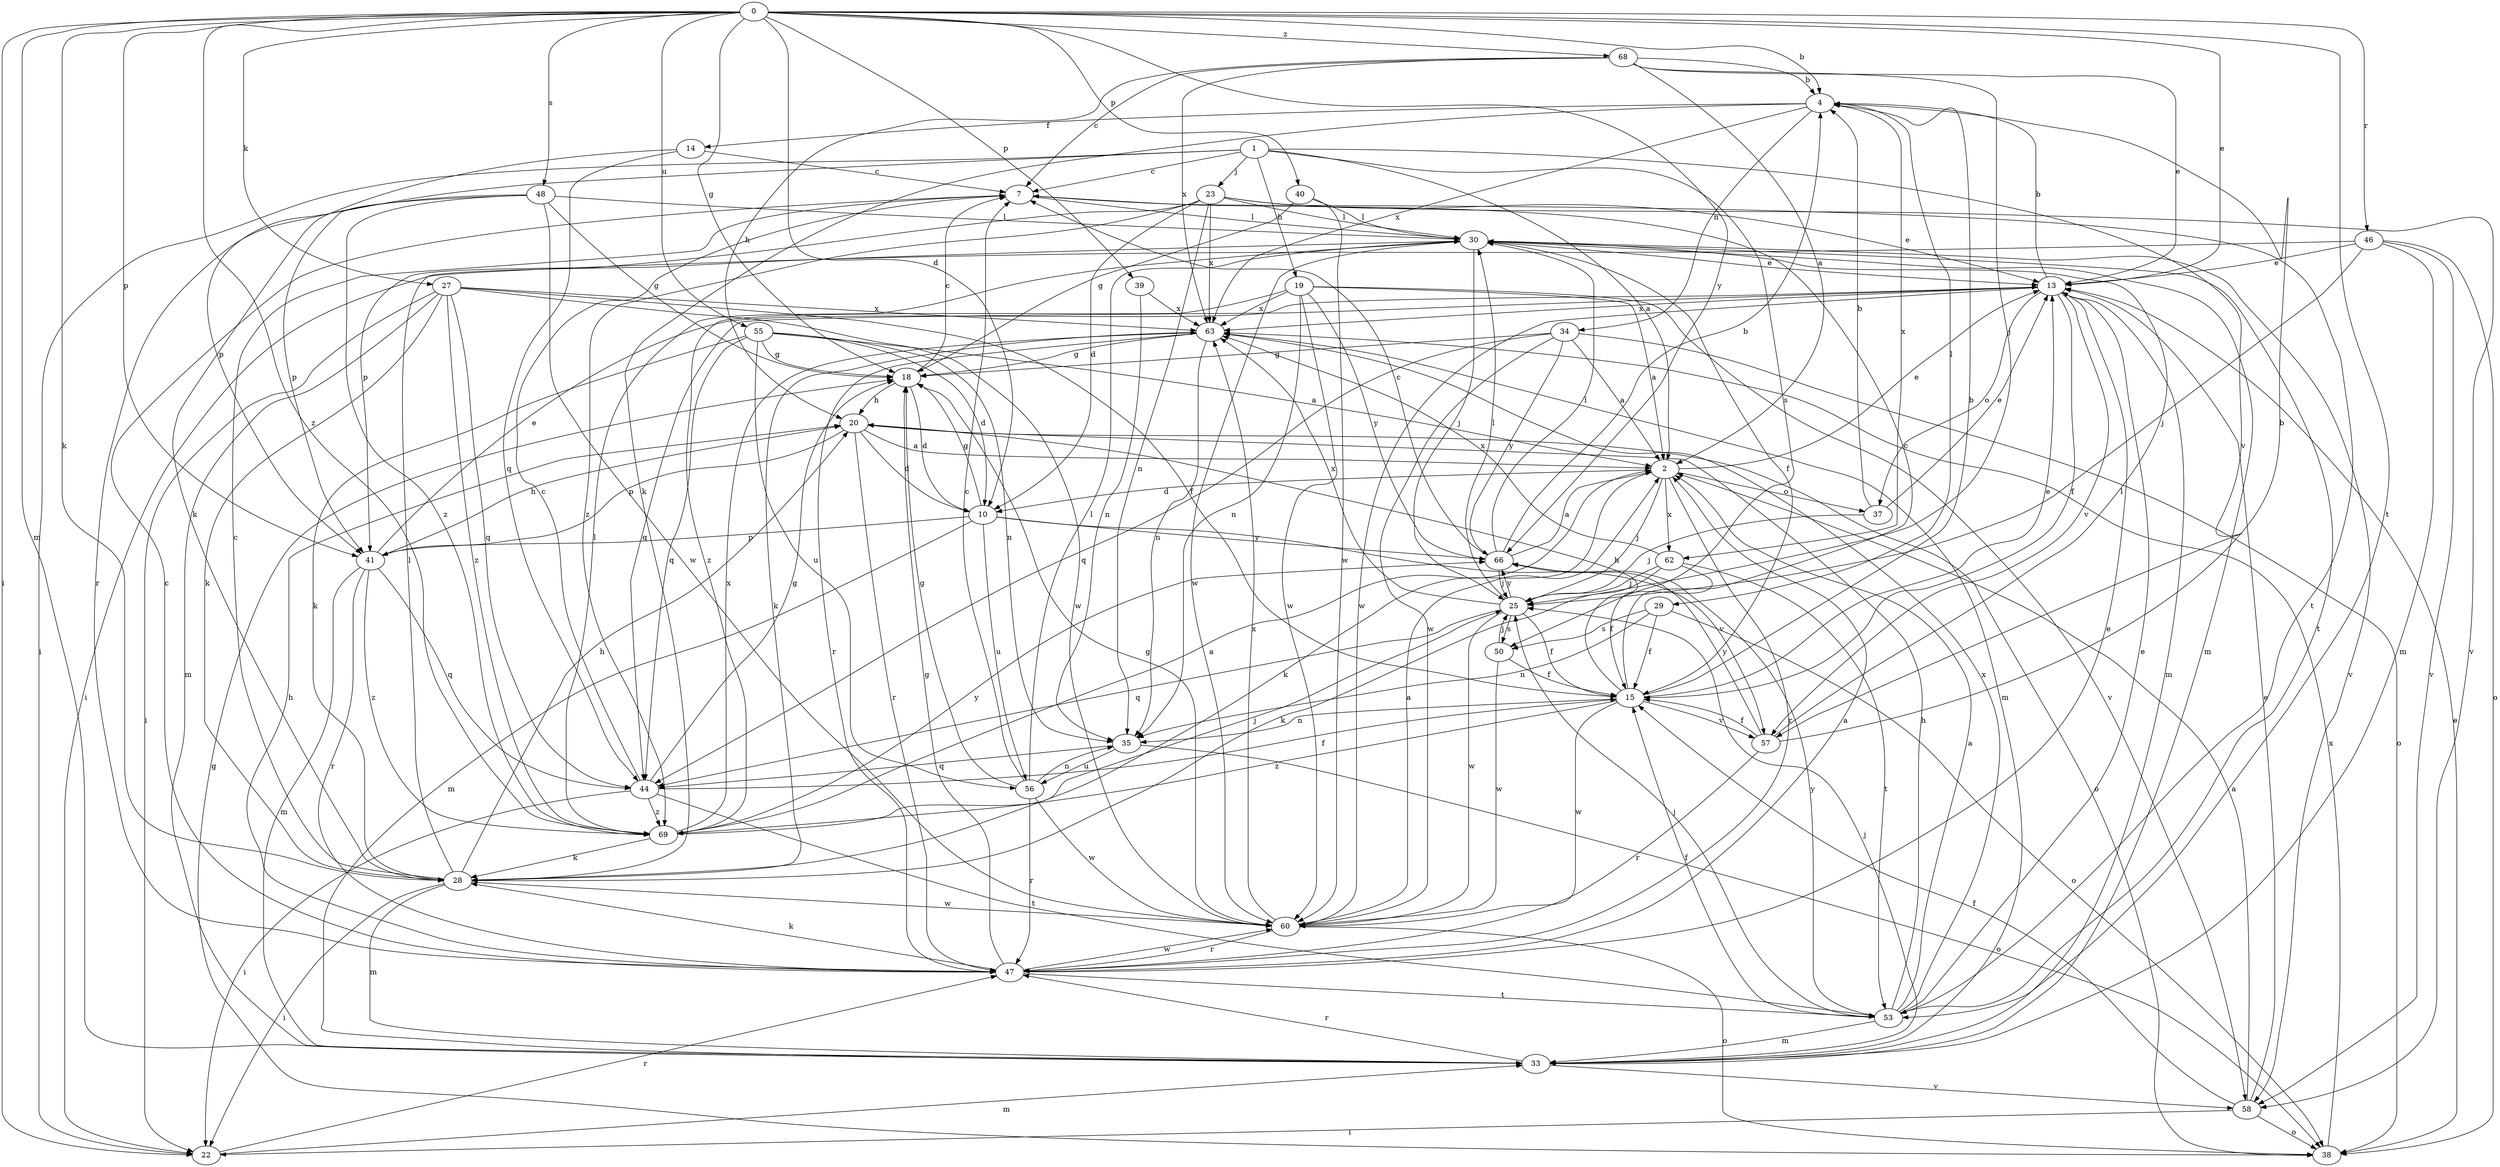 strict digraph  {
0;
1;
2;
4;
7;
10;
13;
14;
15;
18;
19;
20;
22;
23;
25;
27;
28;
29;
30;
33;
34;
35;
37;
38;
39;
40;
41;
44;
46;
47;
48;
50;
53;
55;
56;
57;
58;
60;
62;
63;
66;
68;
69;
0 -> 4  [label=b];
0 -> 10  [label=d];
0 -> 13  [label=e];
0 -> 18  [label=g];
0 -> 22  [label=i];
0 -> 27  [label=k];
0 -> 28  [label=k];
0 -> 33  [label=m];
0 -> 39  [label=p];
0 -> 40  [label=p];
0 -> 41  [label=p];
0 -> 46  [label=r];
0 -> 48  [label=s];
0 -> 53  [label=t];
0 -> 55  [label=u];
0 -> 66  [label=y];
0 -> 68  [label=z];
0 -> 69  [label=z];
1 -> 2  [label=a];
1 -> 7  [label=c];
1 -> 19  [label=h];
1 -> 22  [label=i];
1 -> 23  [label=j];
1 -> 41  [label=p];
1 -> 50  [label=s];
1 -> 57  [label=v];
2 -> 10  [label=d];
2 -> 13  [label=e];
2 -> 25  [label=j];
2 -> 28  [label=k];
2 -> 37  [label=o];
2 -> 47  [label=r];
2 -> 62  [label=x];
4 -> 14  [label=f];
4 -> 28  [label=k];
4 -> 29  [label=l];
4 -> 34  [label=n];
4 -> 62  [label=x];
4 -> 63  [label=x];
7 -> 30  [label=l];
7 -> 53  [label=t];
10 -> 18  [label=g];
10 -> 33  [label=m];
10 -> 41  [label=p];
10 -> 56  [label=u];
10 -> 57  [label=v];
10 -> 66  [label=y];
13 -> 4  [label=b];
13 -> 15  [label=f];
13 -> 33  [label=m];
13 -> 37  [label=o];
13 -> 44  [label=q];
13 -> 57  [label=v];
13 -> 60  [label=w];
13 -> 63  [label=x];
14 -> 7  [label=c];
14 -> 28  [label=k];
14 -> 44  [label=q];
15 -> 4  [label=b];
15 -> 7  [label=c];
15 -> 13  [label=e];
15 -> 20  [label=h];
15 -> 35  [label=n];
15 -> 57  [label=v];
15 -> 60  [label=w];
15 -> 69  [label=z];
18 -> 7  [label=c];
18 -> 10  [label=d];
18 -> 20  [label=h];
19 -> 2  [label=a];
19 -> 35  [label=n];
19 -> 58  [label=v];
19 -> 60  [label=w];
19 -> 63  [label=x];
19 -> 66  [label=y];
19 -> 69  [label=z];
20 -> 2  [label=a];
20 -> 10  [label=d];
20 -> 38  [label=o];
20 -> 41  [label=p];
20 -> 47  [label=r];
22 -> 33  [label=m];
22 -> 47  [label=r];
23 -> 10  [label=d];
23 -> 13  [label=e];
23 -> 30  [label=l];
23 -> 35  [label=n];
23 -> 41  [label=p];
23 -> 58  [label=v];
23 -> 63  [label=x];
23 -> 69  [label=z];
25 -> 15  [label=f];
25 -> 30  [label=l];
25 -> 44  [label=q];
25 -> 50  [label=s];
25 -> 60  [label=w];
25 -> 63  [label=x];
25 -> 66  [label=y];
27 -> 15  [label=f];
27 -> 22  [label=i];
27 -> 28  [label=k];
27 -> 33  [label=m];
27 -> 44  [label=q];
27 -> 60  [label=w];
27 -> 63  [label=x];
27 -> 69  [label=z];
28 -> 7  [label=c];
28 -> 20  [label=h];
28 -> 22  [label=i];
28 -> 30  [label=l];
28 -> 33  [label=m];
28 -> 60  [label=w];
29 -> 15  [label=f];
29 -> 35  [label=n];
29 -> 38  [label=o];
29 -> 50  [label=s];
30 -> 13  [label=e];
30 -> 15  [label=f];
30 -> 25  [label=j];
30 -> 33  [label=m];
30 -> 53  [label=t];
30 -> 58  [label=v];
30 -> 60  [label=w];
33 -> 25  [label=j];
33 -> 47  [label=r];
33 -> 58  [label=v];
34 -> 2  [label=a];
34 -> 18  [label=g];
34 -> 38  [label=o];
34 -> 44  [label=q];
34 -> 60  [label=w];
34 -> 66  [label=y];
35 -> 38  [label=o];
35 -> 44  [label=q];
35 -> 56  [label=u];
37 -> 4  [label=b];
37 -> 13  [label=e];
37 -> 25  [label=j];
38 -> 13  [label=e];
38 -> 18  [label=g];
38 -> 63  [label=x];
39 -> 35  [label=n];
39 -> 63  [label=x];
40 -> 18  [label=g];
40 -> 30  [label=l];
40 -> 60  [label=w];
41 -> 13  [label=e];
41 -> 20  [label=h];
41 -> 33  [label=m];
41 -> 44  [label=q];
41 -> 47  [label=r];
41 -> 69  [label=z];
44 -> 7  [label=c];
44 -> 15  [label=f];
44 -> 18  [label=g];
44 -> 22  [label=i];
44 -> 53  [label=t];
44 -> 69  [label=z];
46 -> 13  [label=e];
46 -> 22  [label=i];
46 -> 25  [label=j];
46 -> 33  [label=m];
46 -> 38  [label=o];
46 -> 58  [label=v];
47 -> 2  [label=a];
47 -> 7  [label=c];
47 -> 13  [label=e];
47 -> 18  [label=g];
47 -> 20  [label=h];
47 -> 28  [label=k];
47 -> 53  [label=t];
47 -> 60  [label=w];
48 -> 18  [label=g];
48 -> 30  [label=l];
48 -> 41  [label=p];
48 -> 47  [label=r];
48 -> 60  [label=w];
48 -> 69  [label=z];
50 -> 15  [label=f];
50 -> 25  [label=j];
50 -> 60  [label=w];
53 -> 2  [label=a];
53 -> 13  [label=e];
53 -> 15  [label=f];
53 -> 20  [label=h];
53 -> 25  [label=j];
53 -> 33  [label=m];
53 -> 63  [label=x];
53 -> 66  [label=y];
55 -> 2  [label=a];
55 -> 10  [label=d];
55 -> 18  [label=g];
55 -> 28  [label=k];
55 -> 35  [label=n];
55 -> 44  [label=q];
55 -> 56  [label=u];
56 -> 7  [label=c];
56 -> 18  [label=g];
56 -> 30  [label=l];
56 -> 35  [label=n];
56 -> 47  [label=r];
56 -> 60  [label=w];
57 -> 4  [label=b];
57 -> 15  [label=f];
57 -> 30  [label=l];
57 -> 47  [label=r];
57 -> 66  [label=y];
58 -> 2  [label=a];
58 -> 13  [label=e];
58 -> 15  [label=f];
58 -> 22  [label=i];
58 -> 38  [label=o];
60 -> 2  [label=a];
60 -> 18  [label=g];
60 -> 38  [label=o];
60 -> 47  [label=r];
60 -> 63  [label=x];
62 -> 15  [label=f];
62 -> 25  [label=j];
62 -> 28  [label=k];
62 -> 53  [label=t];
62 -> 63  [label=x];
63 -> 18  [label=g];
63 -> 28  [label=k];
63 -> 33  [label=m];
63 -> 35  [label=n];
63 -> 47  [label=r];
66 -> 2  [label=a];
66 -> 4  [label=b];
66 -> 7  [label=c];
66 -> 25  [label=j];
66 -> 30  [label=l];
68 -> 2  [label=a];
68 -> 4  [label=b];
68 -> 7  [label=c];
68 -> 13  [label=e];
68 -> 20  [label=h];
68 -> 25  [label=j];
68 -> 63  [label=x];
69 -> 2  [label=a];
69 -> 25  [label=j];
69 -> 28  [label=k];
69 -> 30  [label=l];
69 -> 63  [label=x];
69 -> 66  [label=y];
}
